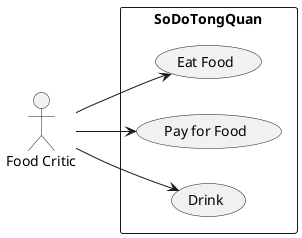 @startuml SoDoUC
left to right direction
actor "Food Critic" as fc
rectangle  SoDoTongQuan{
  usecase "Eat Food" as UC1
  usecase "Pay for Food" as UC2
  usecase "Drink" as UC3
}
fc --> UC1
fc --> UC2
fc --> UC3
@enduml
